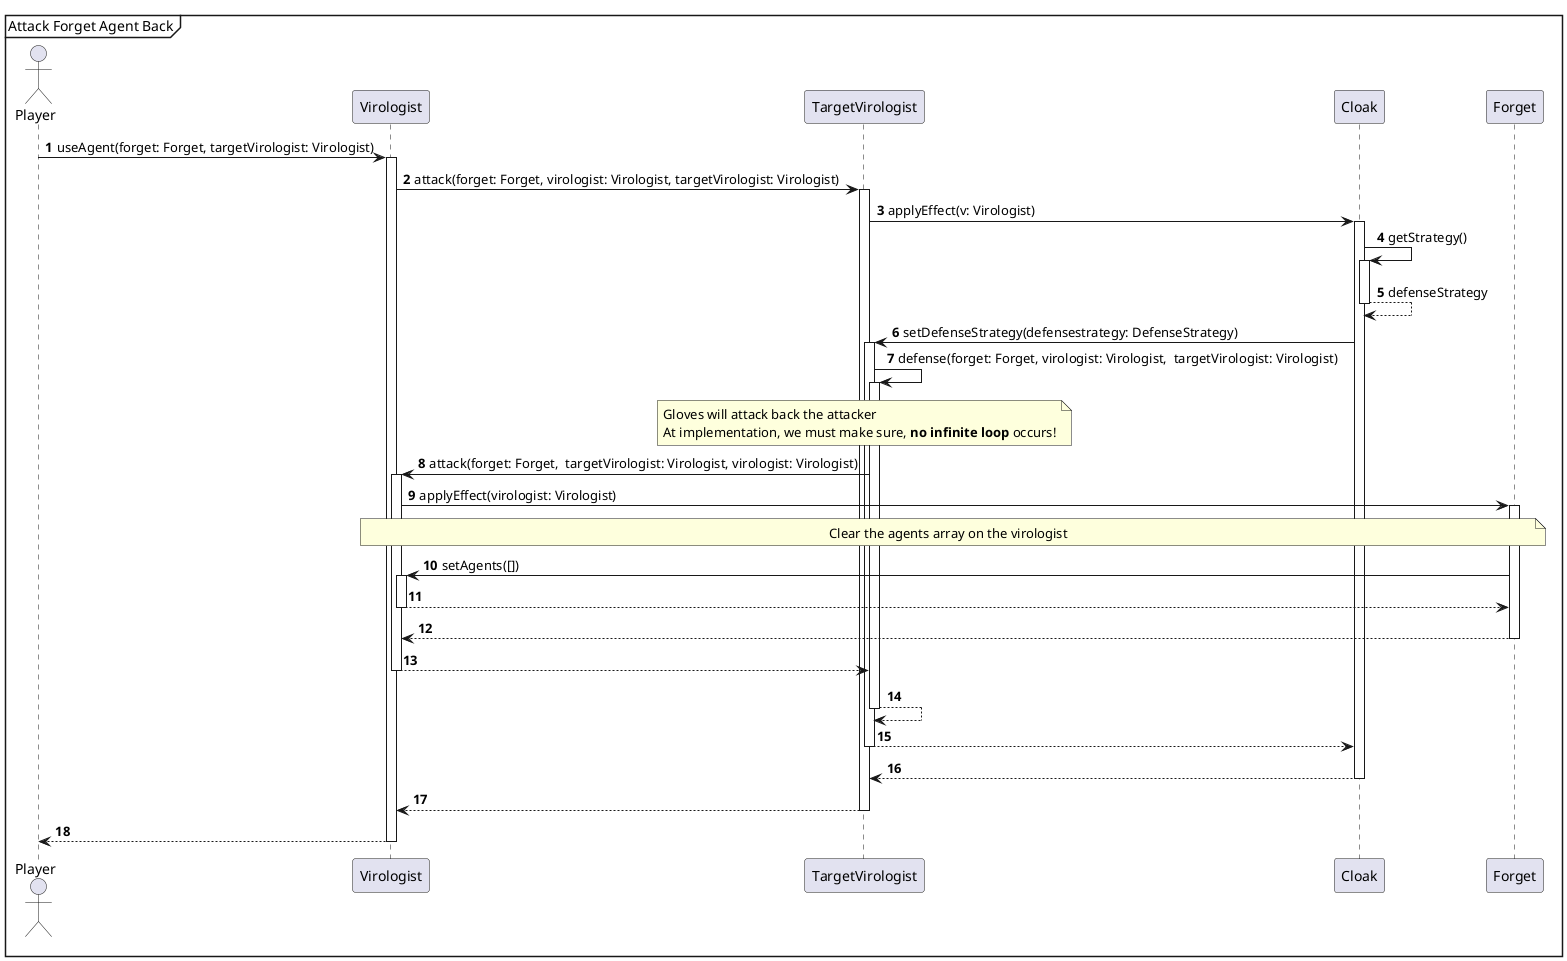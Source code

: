 @startuml
'https://plantuml.com/sequence-diagram

autonumber

mainframe Attack Forget Agent Back

actor Player

Player -> Virologist++: useAgent(forget: Forget, targetVirologist: Virologist)
Virologist -> TargetVirologist++: attack(forget: Forget, virologist: Virologist, targetVirologist: Virologist)

TargetVirologist -> Cloak++ : applyEffect(v: Virologist)

Cloak -> Cloak++ : getStrategy()
Cloak --> Cloak-- : defenseStrategy

Cloak -> TargetVirologist++: setDefenseStrategy(defensestrategy: DefenseStrategy)

TargetVirologist -> TargetVirologist++: defense(forget: Forget, virologist: Virologist,  targetVirologist: Virologist)

note over TargetVirologist
    Gloves will attack back the attacker
    At implementation, we must make sure, **no infinite loop** occurs!
end note

TargetVirologist -> Virologist++: attack(forget: Forget,  targetVirologist: Virologist, virologist: Virologist)
Virologist -> Forget++ : applyEffect(virologist: Virologist)

    note over Virologist,Forget
    Clear the agents array on the virologist
    end note

    Forget -> Virologist++ : setAgents([])
    Virologist --> Forget--
    Forget --> Virologist--
Virologist --> TargetVirologist--

TargetVirologist --> TargetVirologist --

TargetVirologist --> Cloak --
Cloak --> TargetVirologist --


TargetVirologist --> Virologist --

Virologist --> Player --
@enduml